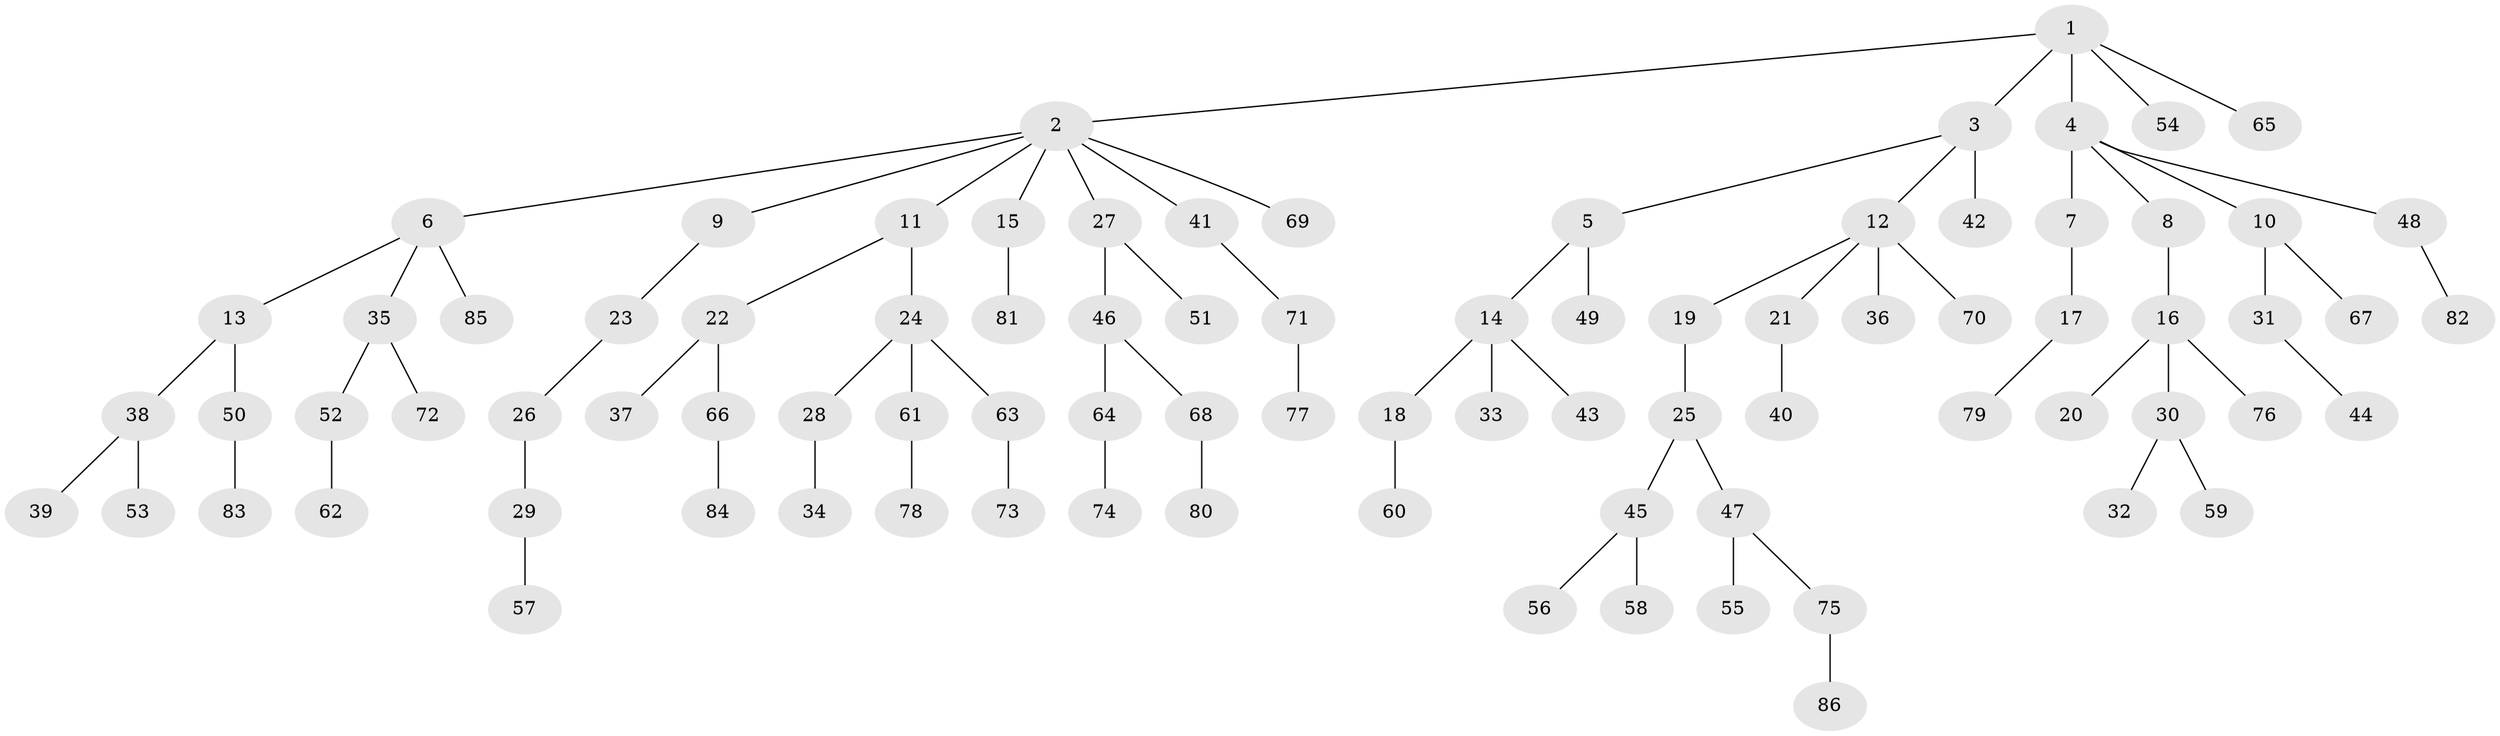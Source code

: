 // coarse degree distribution, {11: 0.016666666666666666, 4: 0.05, 5: 0.03333333333333333, 2: 0.25, 3: 0.13333333333333333, 1: 0.5166666666666667}
// Generated by graph-tools (version 1.1) at 2025/19/03/04/25 18:19:10]
// undirected, 86 vertices, 85 edges
graph export_dot {
graph [start="1"]
  node [color=gray90,style=filled];
  1;
  2;
  3;
  4;
  5;
  6;
  7;
  8;
  9;
  10;
  11;
  12;
  13;
  14;
  15;
  16;
  17;
  18;
  19;
  20;
  21;
  22;
  23;
  24;
  25;
  26;
  27;
  28;
  29;
  30;
  31;
  32;
  33;
  34;
  35;
  36;
  37;
  38;
  39;
  40;
  41;
  42;
  43;
  44;
  45;
  46;
  47;
  48;
  49;
  50;
  51;
  52;
  53;
  54;
  55;
  56;
  57;
  58;
  59;
  60;
  61;
  62;
  63;
  64;
  65;
  66;
  67;
  68;
  69;
  70;
  71;
  72;
  73;
  74;
  75;
  76;
  77;
  78;
  79;
  80;
  81;
  82;
  83;
  84;
  85;
  86;
  1 -- 2;
  1 -- 3;
  1 -- 4;
  1 -- 54;
  1 -- 65;
  2 -- 6;
  2 -- 9;
  2 -- 11;
  2 -- 15;
  2 -- 27;
  2 -- 41;
  2 -- 69;
  3 -- 5;
  3 -- 12;
  3 -- 42;
  4 -- 7;
  4 -- 8;
  4 -- 10;
  4 -- 48;
  5 -- 14;
  5 -- 49;
  6 -- 13;
  6 -- 35;
  6 -- 85;
  7 -- 17;
  8 -- 16;
  9 -- 23;
  10 -- 31;
  10 -- 67;
  11 -- 22;
  11 -- 24;
  12 -- 19;
  12 -- 21;
  12 -- 36;
  12 -- 70;
  13 -- 38;
  13 -- 50;
  14 -- 18;
  14 -- 33;
  14 -- 43;
  15 -- 81;
  16 -- 20;
  16 -- 30;
  16 -- 76;
  17 -- 79;
  18 -- 60;
  19 -- 25;
  21 -- 40;
  22 -- 37;
  22 -- 66;
  23 -- 26;
  24 -- 28;
  24 -- 61;
  24 -- 63;
  25 -- 45;
  25 -- 47;
  26 -- 29;
  27 -- 46;
  27 -- 51;
  28 -- 34;
  29 -- 57;
  30 -- 32;
  30 -- 59;
  31 -- 44;
  35 -- 52;
  35 -- 72;
  38 -- 39;
  38 -- 53;
  41 -- 71;
  45 -- 56;
  45 -- 58;
  46 -- 64;
  46 -- 68;
  47 -- 55;
  47 -- 75;
  48 -- 82;
  50 -- 83;
  52 -- 62;
  61 -- 78;
  63 -- 73;
  64 -- 74;
  66 -- 84;
  68 -- 80;
  71 -- 77;
  75 -- 86;
}
